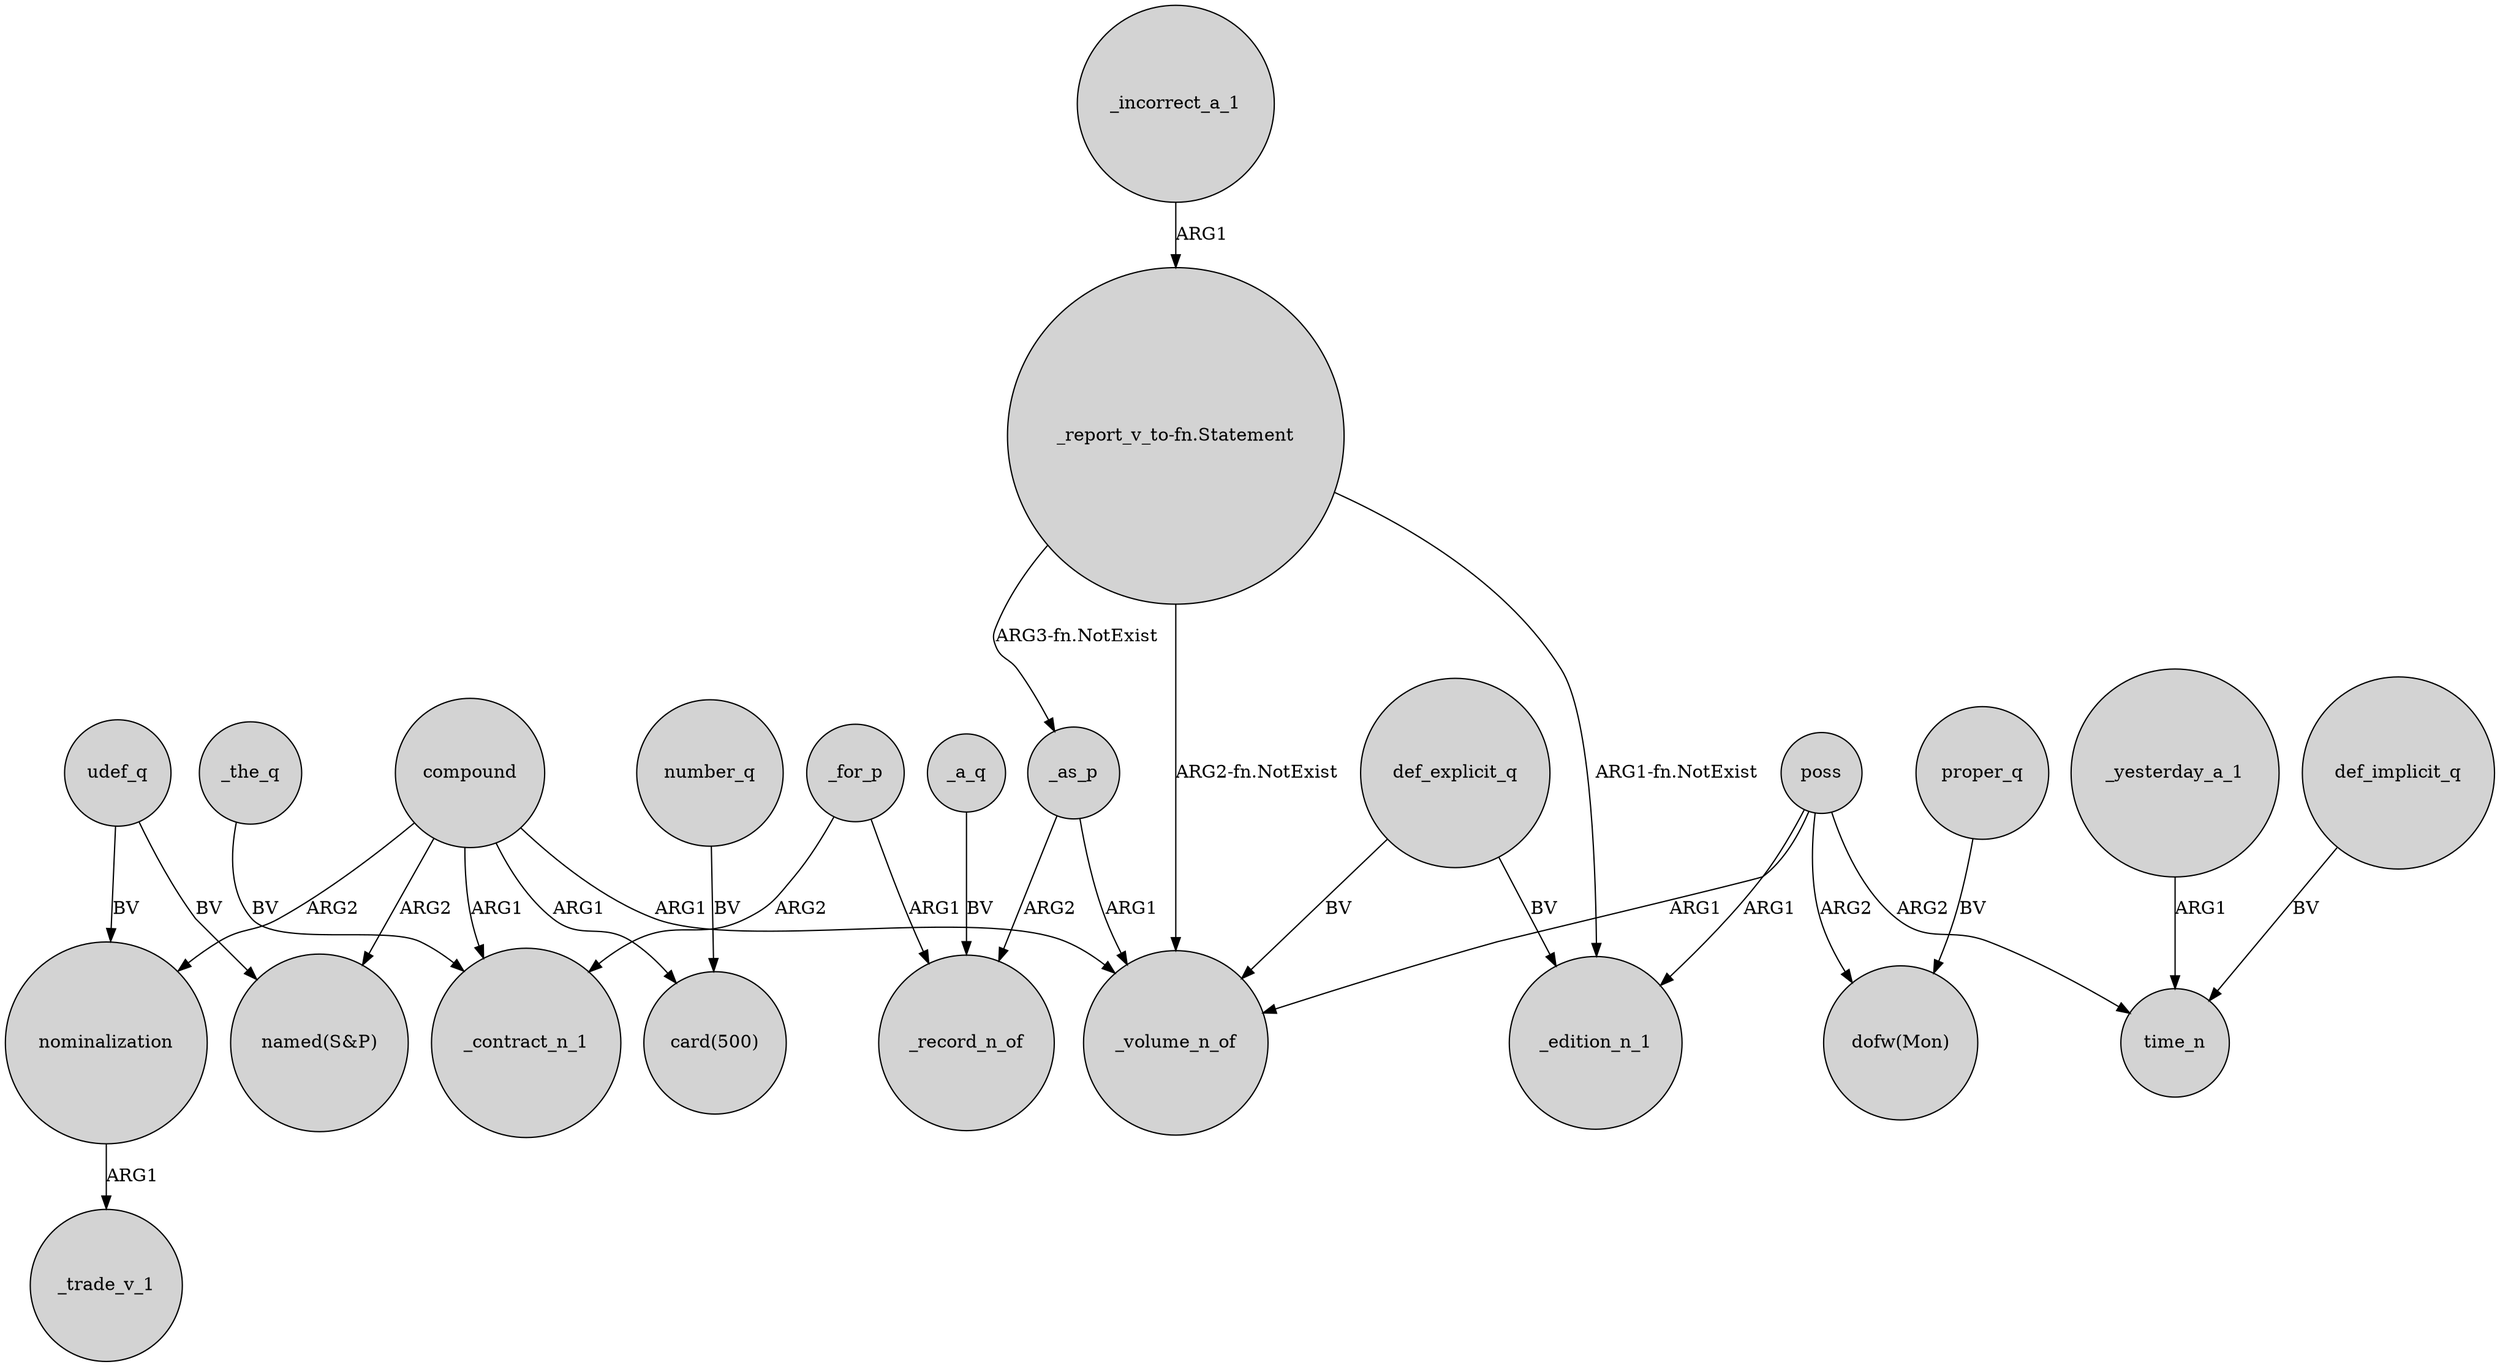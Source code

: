 digraph {
	node [shape=circle style=filled]
	"_report_v_to-fn.Statement" -> _volume_n_of [label="ARG2-fn.NotExist"]
	_yesterday_a_1 -> time_n [label=ARG1]
	_as_p -> _record_n_of [label=ARG2]
	def_explicit_q -> _volume_n_of [label=BV]
	"_report_v_to-fn.Statement" -> _as_p [label="ARG3-fn.NotExist"]
	def_implicit_q -> time_n [label=BV]
	_for_p -> _contract_n_1 [label=ARG2]
	poss -> time_n [label=ARG2]
	def_explicit_q -> _edition_n_1 [label=BV]
	compound -> nominalization [label=ARG2]
	udef_q -> "named(S&P)" [label=BV]
	nominalization -> _trade_v_1 [label=ARG1]
	compound -> _contract_n_1 [label=ARG1]
	_for_p -> _record_n_of [label=ARG1]
	poss -> _edition_n_1 [label=ARG1]
	_a_q -> _record_n_of [label=BV]
	_as_p -> _volume_n_of [label=ARG1]
	compound -> "card(500)" [label=ARG1]
	number_q -> "card(500)" [label=BV]
	_the_q -> _contract_n_1 [label=BV]
	proper_q -> "dofw(Mon)" [label=BV]
	poss -> _volume_n_of [label=ARG1]
	udef_q -> nominalization [label=BV]
	_incorrect_a_1 -> "_report_v_to-fn.Statement" [label=ARG1]
	compound -> "named(S&P)" [label=ARG2]
	"_report_v_to-fn.Statement" -> _edition_n_1 [label="ARG1-fn.NotExist"]
	poss -> "dofw(Mon)" [label=ARG2]
	compound -> _volume_n_of [label=ARG1]
}
